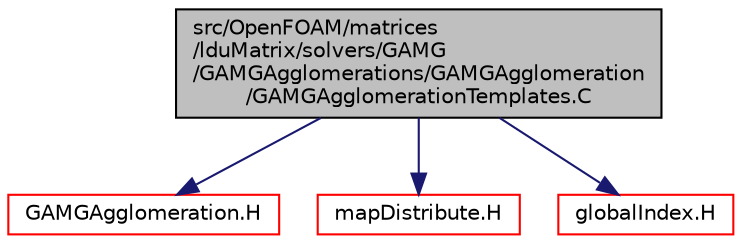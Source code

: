 digraph "src/OpenFOAM/matrices/lduMatrix/solvers/GAMG/GAMGAgglomerations/GAMGAgglomeration/GAMGAgglomerationTemplates.C"
{
  bgcolor="transparent";
  edge [fontname="Helvetica",fontsize="10",labelfontname="Helvetica",labelfontsize="10"];
  node [fontname="Helvetica",fontsize="10",shape=record];
  Node0 [label="src/OpenFOAM/matrices\l/lduMatrix/solvers/GAMG\l/GAMGAgglomerations/GAMGAgglomeration\l/GAMGAgglomerationTemplates.C",height=0.2,width=0.4,color="black", fillcolor="grey75", style="filled", fontcolor="black"];
  Node0 -> Node1 [color="midnightblue",fontsize="10",style="solid",fontname="Helvetica"];
  Node1 [label="GAMGAgglomeration.H",height=0.2,width=0.4,color="red",URL="$a11441.html"];
  Node0 -> Node148 [color="midnightblue",fontsize="10",style="solid",fontname="Helvetica"];
  Node148 [label="mapDistribute.H",height=0.2,width=0.4,color="red",URL="$a12335.html"];
  Node0 -> Node204 [color="midnightblue",fontsize="10",style="solid",fontname="Helvetica"];
  Node204 [label="globalIndex.H",height=0.2,width=0.4,color="red",URL="$a12281.html"];
}
